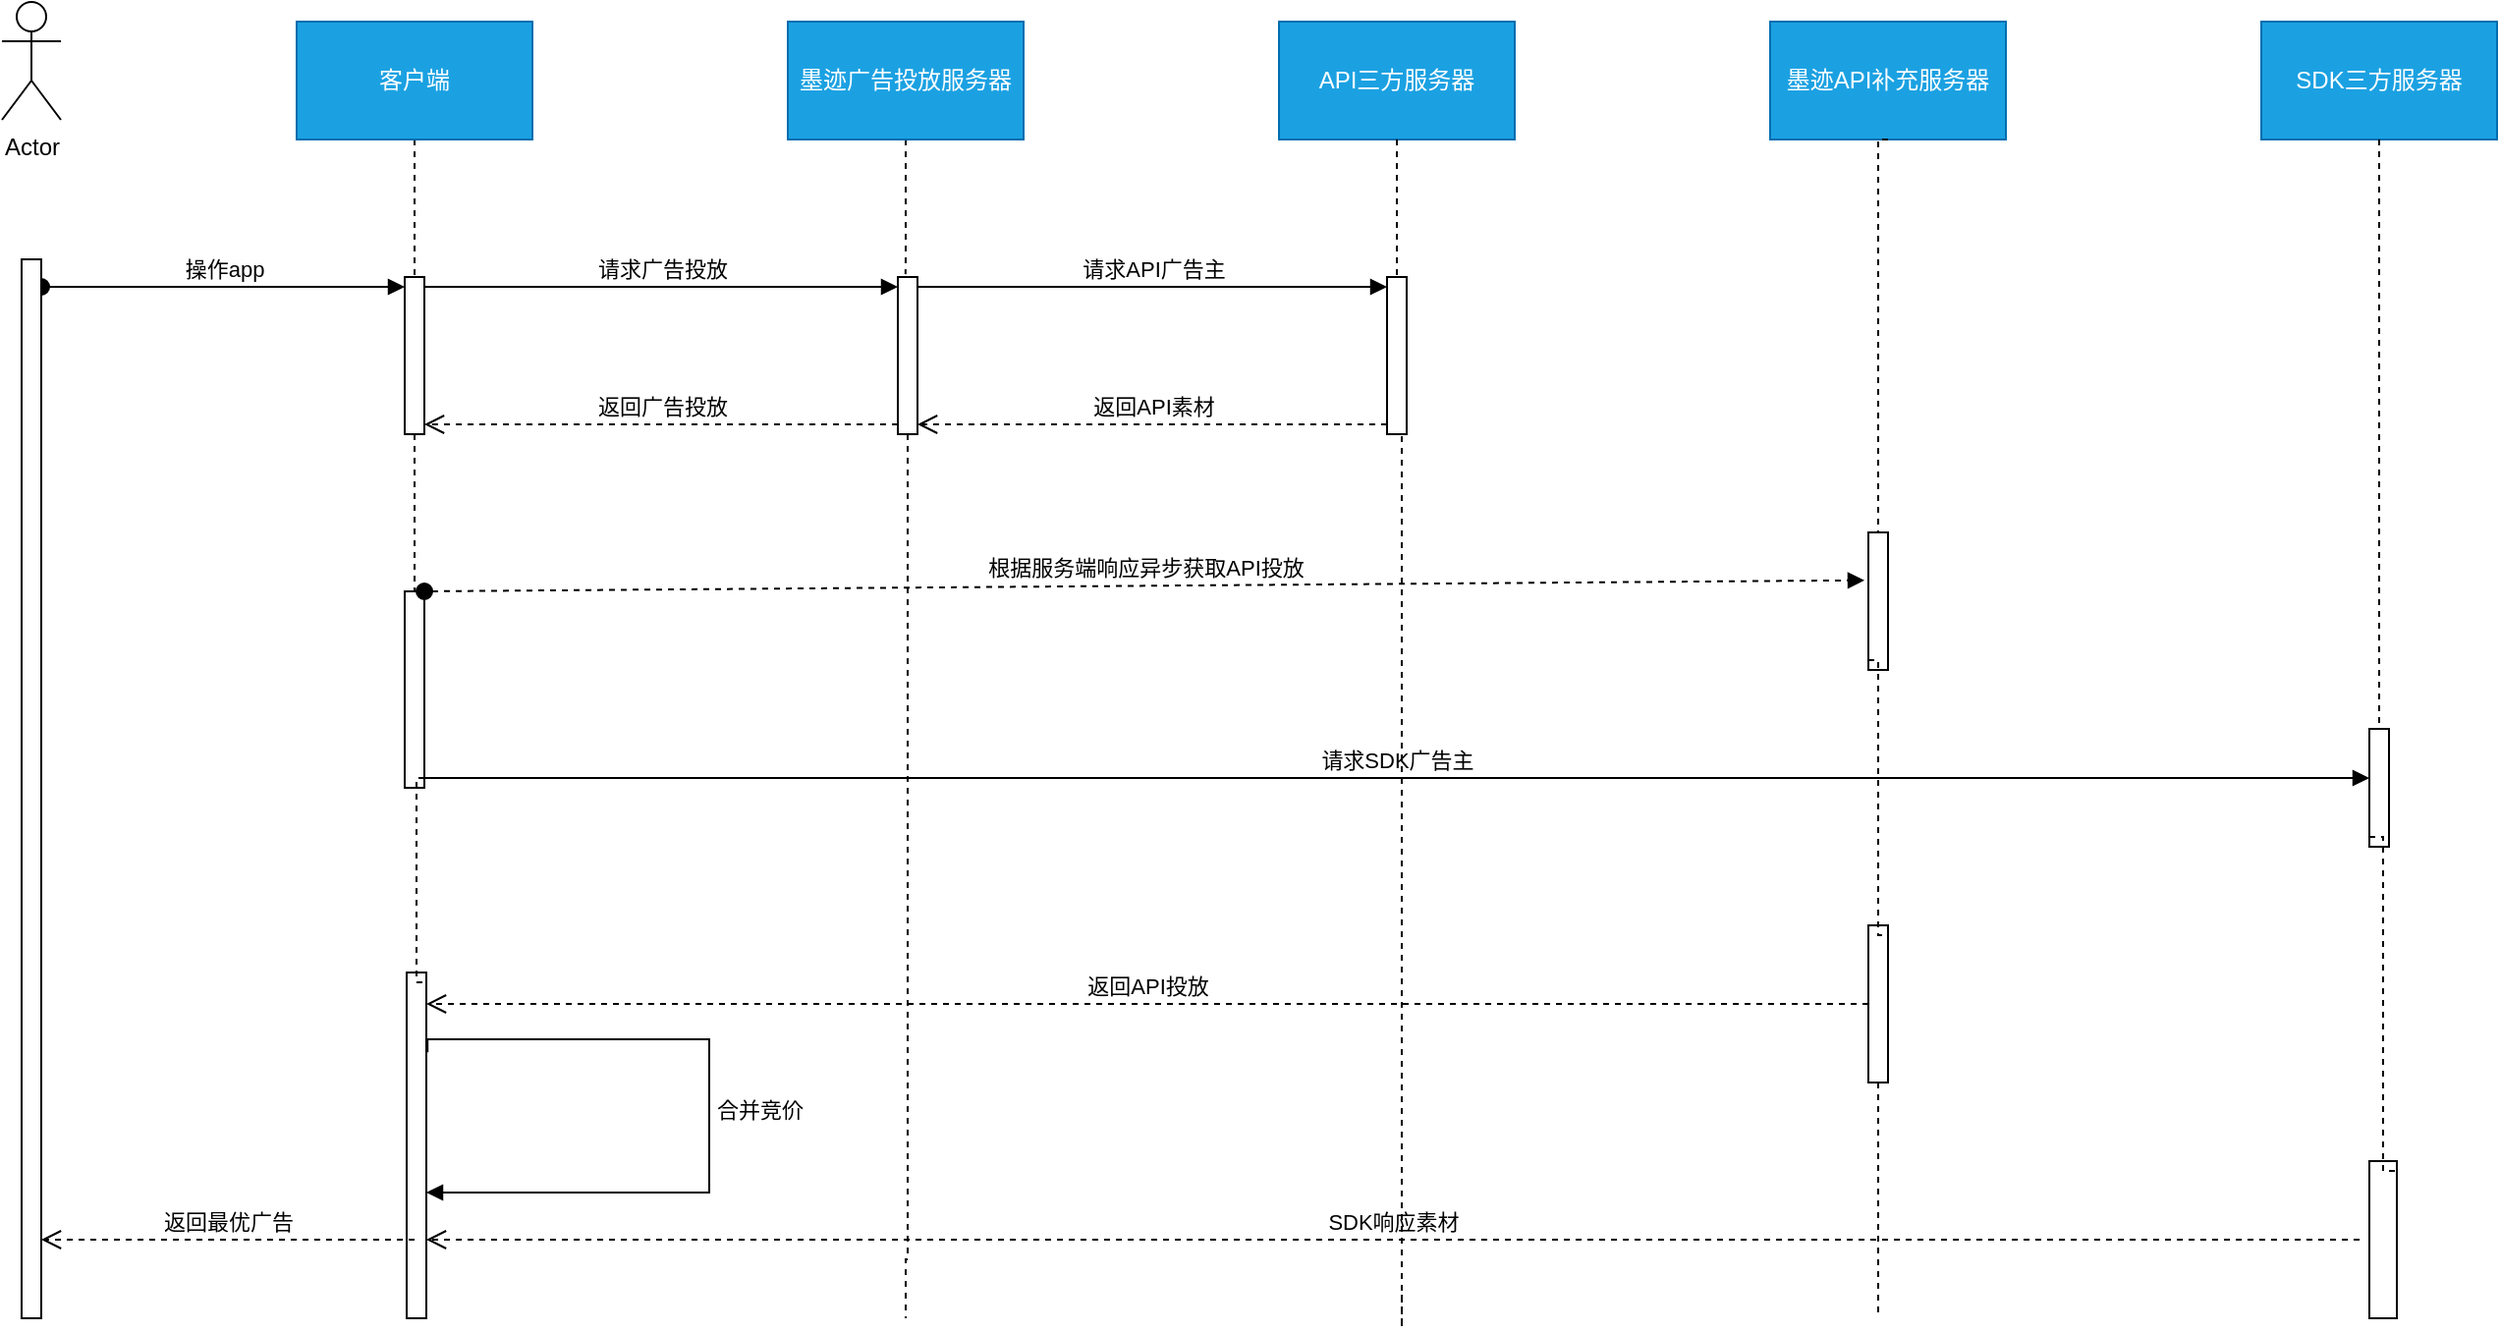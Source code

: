 <mxfile version="24.4.13" type="github">
  <diagram name="第 1 页" id="HzSBkqWgWHnyexicxSyE">
    <mxGraphModel dx="2385" dy="1240" grid="1" gridSize="10" guides="1" tooltips="1" connect="1" arrows="1" fold="1" page="1" pageScale="1" pageWidth="827" pageHeight="1169" math="0" shadow="0">
      <root>
        <mxCell id="0" />
        <mxCell id="1" parent="0" />
        <mxCell id="6FC0d5lqKqn48GtvSraL-1" value="Actor" style="shape=umlActor;verticalLabelPosition=bottom;verticalAlign=top;html=1;outlineConnect=0;" vertex="1" parent="1">
          <mxGeometry x="140" y="350" width="30" height="60" as="geometry" />
        </mxCell>
        <mxCell id="6FC0d5lqKqn48GtvSraL-16" value="" style="edgeStyle=orthogonalEdgeStyle;rounded=0;orthogonalLoop=1;jettySize=auto;html=1;dashed=1;endArrow=none;endFill=0;entryX=0.391;entryY=-0.018;entryDx=0;entryDy=0;entryPerimeter=0;" edge="1" parent="1" source="6FC0d5lqKqn48GtvSraL-2" target="6FC0d5lqKqn48GtvSraL-13">
          <mxGeometry relative="1" as="geometry">
            <mxPoint x="600" y="530" as="targetPoint" />
            <Array as="points">
              <mxPoint x="600" y="480" />
              <mxPoint x="599" y="480" />
            </Array>
          </mxGeometry>
        </mxCell>
        <mxCell id="6FC0d5lqKqn48GtvSraL-2" value="墨迹广告投放服务器" style="rounded=0;whiteSpace=wrap;html=1;fillColor=#1ba1e2;fontColor=#ffffff;strokeColor=#006EAF;" vertex="1" parent="1">
          <mxGeometry x="540" y="360" width="120" height="60" as="geometry" />
        </mxCell>
        <mxCell id="6FC0d5lqKqn48GtvSraL-3" value="API三方服务器" style="rounded=0;whiteSpace=wrap;html=1;fillColor=#1ba1e2;fontColor=#ffffff;strokeColor=#006EAF;" vertex="1" parent="1">
          <mxGeometry x="790" y="360" width="120" height="60" as="geometry" />
        </mxCell>
        <mxCell id="6FC0d5lqKqn48GtvSraL-11" style="edgeStyle=orthogonalEdgeStyle;rounded=0;orthogonalLoop=1;jettySize=auto;html=1;dashed=1;endArrow=none;endFill=0;" edge="1" parent="1" source="6FC0d5lqKqn48GtvSraL-4" target="6FC0d5lqKqn48GtvSraL-7">
          <mxGeometry relative="1" as="geometry">
            <Array as="points">
              <mxPoint x="350" y="490" />
              <mxPoint x="350" y="490" />
            </Array>
          </mxGeometry>
        </mxCell>
        <mxCell id="6FC0d5lqKqn48GtvSraL-4" value="客户端" style="rounded=0;whiteSpace=wrap;html=1;fillColor=#1ba1e2;fontColor=#ffffff;strokeColor=#006EAF;" vertex="1" parent="1">
          <mxGeometry x="290" y="360" width="120" height="60" as="geometry" />
        </mxCell>
        <mxCell id="6FC0d5lqKqn48GtvSraL-5" value="SDK三方服务器" style="rounded=0;whiteSpace=wrap;html=1;fillColor=#1ba1e2;fontColor=#ffffff;strokeColor=#006EAF;" vertex="1" parent="1">
          <mxGeometry x="1290" y="360" width="120" height="60" as="geometry" />
        </mxCell>
        <mxCell id="6FC0d5lqKqn48GtvSraL-6" value="墨迹API补充服务器" style="rounded=0;whiteSpace=wrap;html=1;fillColor=#1ba1e2;fontColor=#ffffff;strokeColor=#006EAF;" vertex="1" parent="1">
          <mxGeometry x="1040" y="360" width="120" height="60" as="geometry" />
        </mxCell>
        <mxCell id="6FC0d5lqKqn48GtvSraL-7" value="" style="html=1;points=[[0,0,0,0,5],[0,1,0,0,-5],[1,0,0,0,5],[1,1,0,0,-5]];perimeter=orthogonalPerimeter;outlineConnect=0;targetShapes=umlLifeline;portConstraint=eastwest;newEdgeStyle={&quot;curved&quot;:0,&quot;rounded&quot;:0};" vertex="1" parent="1">
          <mxGeometry x="345" y="490" width="10" height="80" as="geometry" />
        </mxCell>
        <mxCell id="6FC0d5lqKqn48GtvSraL-8" value="操作app" style="html=1;verticalAlign=bottom;startArrow=oval;endArrow=block;startSize=8;curved=0;rounded=0;entryX=0;entryY=0;entryDx=0;entryDy=5;" edge="1" target="6FC0d5lqKqn48GtvSraL-7" parent="1" source="6FC0d5lqKqn48GtvSraL-9">
          <mxGeometry relative="1" as="geometry">
            <mxPoint x="190" y="490" as="sourcePoint" />
          </mxGeometry>
        </mxCell>
        <mxCell id="6FC0d5lqKqn48GtvSraL-9" value="" style="html=1;points=[[0,0,0,0,5],[0,1,0,0,-5],[1,0,0,0,5],[1,1,0,0,-5]];perimeter=orthogonalPerimeter;outlineConnect=0;targetShapes=umlLifeline;portConstraint=eastwest;newEdgeStyle={&quot;curved&quot;:0,&quot;rounded&quot;:0};" vertex="1" parent="1">
          <mxGeometry x="150" y="481" width="10" height="539" as="geometry" />
        </mxCell>
        <mxCell id="6FC0d5lqKqn48GtvSraL-13" value="" style="html=1;points=[[0,0,0,0,5],[0,1,0,0,-5],[1,0,0,0,5],[1,1,0,0,-5]];perimeter=orthogonalPerimeter;outlineConnect=0;targetShapes=umlLifeline;portConstraint=eastwest;newEdgeStyle={&quot;curved&quot;:0,&quot;rounded&quot;:0};" vertex="1" parent="1">
          <mxGeometry x="596" y="490" width="10" height="80" as="geometry" />
        </mxCell>
        <mxCell id="6FC0d5lqKqn48GtvSraL-14" value="请求广告投放" style="html=1;verticalAlign=bottom;endArrow=block;curved=0;rounded=0;entryX=0;entryY=0;entryDx=0;entryDy=5;exitX=1;exitY=0;exitDx=0;exitDy=5;exitPerimeter=0;" edge="1" target="6FC0d5lqKqn48GtvSraL-13" parent="1" source="6FC0d5lqKqn48GtvSraL-7">
          <mxGeometry relative="1" as="geometry">
            <mxPoint x="525" y="486" as="sourcePoint" />
          </mxGeometry>
        </mxCell>
        <mxCell id="6FC0d5lqKqn48GtvSraL-15" value="返回广告投放" style="html=1;verticalAlign=bottom;endArrow=open;dashed=1;endSize=8;curved=0;rounded=0;exitX=0;exitY=1;exitDx=0;exitDy=-5;entryX=1;entryY=1;entryDx=0;entryDy=-5;entryPerimeter=0;" edge="1" source="6FC0d5lqKqn48GtvSraL-13" parent="1" target="6FC0d5lqKqn48GtvSraL-7">
          <mxGeometry relative="1" as="geometry">
            <mxPoint x="525" y="556" as="targetPoint" />
          </mxGeometry>
        </mxCell>
        <mxCell id="6FC0d5lqKqn48GtvSraL-20" value="" style="html=1;points=[[0,0,0,0,5],[0,1,0,0,-5],[1,0,0,0,5],[1,1,0,0,-5]];perimeter=orthogonalPerimeter;outlineConnect=0;targetShapes=umlLifeline;portConstraint=eastwest;newEdgeStyle={&quot;curved&quot;:0,&quot;rounded&quot;:0};" vertex="1" parent="1">
          <mxGeometry x="845" y="490" width="10" height="80" as="geometry" />
        </mxCell>
        <mxCell id="6FC0d5lqKqn48GtvSraL-21" value="请求API广告主" style="html=1;verticalAlign=bottom;endArrow=block;curved=0;rounded=0;entryX=0;entryY=0;entryDx=0;entryDy=5;exitX=1;exitY=0;exitDx=0;exitDy=5;exitPerimeter=0;" edge="1" target="6FC0d5lqKqn48GtvSraL-20" parent="1" source="6FC0d5lqKqn48GtvSraL-13">
          <mxGeometry relative="1" as="geometry">
            <mxPoint x="775" y="495" as="sourcePoint" />
          </mxGeometry>
        </mxCell>
        <mxCell id="6FC0d5lqKqn48GtvSraL-22" value="返回API素材" style="html=1;verticalAlign=bottom;endArrow=open;dashed=1;endSize=8;curved=0;rounded=0;exitX=0;exitY=1;exitDx=0;exitDy=-5;entryX=1;entryY=1;entryDx=0;entryDy=-5;entryPerimeter=0;" edge="1" source="6FC0d5lqKqn48GtvSraL-20" parent="1" target="6FC0d5lqKqn48GtvSraL-13">
          <mxGeometry relative="1" as="geometry">
            <mxPoint x="775" y="565" as="targetPoint" />
          </mxGeometry>
        </mxCell>
        <mxCell id="6FC0d5lqKqn48GtvSraL-24" value="" style="edgeStyle=orthogonalEdgeStyle;rounded=0;orthogonalLoop=1;jettySize=auto;html=1;dashed=1;endArrow=none;endFill=0;entryX=0.5;entryY=0;entryDx=0;entryDy=0;entryPerimeter=0;" edge="1" parent="1" source="6FC0d5lqKqn48GtvSraL-3" target="6FC0d5lqKqn48GtvSraL-20">
          <mxGeometry relative="1" as="geometry">
            <mxPoint x="1000" y="381" as="sourcePoint" />
            <mxPoint x="850" y="481" as="targetPoint" />
            <Array as="points" />
          </mxGeometry>
        </mxCell>
        <mxCell id="6FC0d5lqKqn48GtvSraL-25" value="" style="html=1;points=[[0,0,0,0,5],[0,1,0,0,-5],[1,0,0,0,5],[1,1,0,0,-5]];perimeter=orthogonalPerimeter;outlineConnect=0;targetShapes=umlLifeline;portConstraint=eastwest;newEdgeStyle={&quot;curved&quot;:0,&quot;rounded&quot;:0};" vertex="1" parent="1">
          <mxGeometry x="345" y="650" width="10" height="100" as="geometry" />
        </mxCell>
        <mxCell id="6FC0d5lqKqn48GtvSraL-26" style="edgeStyle=orthogonalEdgeStyle;rounded=0;orthogonalLoop=1;jettySize=auto;html=1;dashed=1;endArrow=none;endFill=0;" edge="1" parent="1" source="6FC0d5lqKqn48GtvSraL-7" target="6FC0d5lqKqn48GtvSraL-25">
          <mxGeometry relative="1" as="geometry">
            <mxPoint x="360" y="430" as="sourcePoint" />
            <mxPoint x="360" y="500" as="targetPoint" />
            <Array as="points">
              <mxPoint x="350" y="620" />
              <mxPoint x="350" y="620" />
            </Array>
          </mxGeometry>
        </mxCell>
        <mxCell id="6FC0d5lqKqn48GtvSraL-28" value="" style="html=1;points=[[0,0,0,0,5],[0,1,0,0,-5],[1,0,0,0,5],[1,1,0,0,-5]];perimeter=orthogonalPerimeter;outlineConnect=0;targetShapes=umlLifeline;portConstraint=eastwest;newEdgeStyle={&quot;curved&quot;:0,&quot;rounded&quot;:0};" vertex="1" parent="1">
          <mxGeometry x="1090" y="620" width="10" height="70" as="geometry" />
        </mxCell>
        <mxCell id="6FC0d5lqKqn48GtvSraL-29" value="" style="edgeStyle=orthogonalEdgeStyle;rounded=0;orthogonalLoop=1;jettySize=auto;html=1;dashed=1;endArrow=none;endFill=0;exitX=0.5;exitY=1;exitDx=0;exitDy=0;" edge="1" parent="1" source="6FC0d5lqKqn48GtvSraL-6" target="6FC0d5lqKqn48GtvSraL-28">
          <mxGeometry relative="1" as="geometry">
            <mxPoint x="860" y="430" as="sourcePoint" />
            <mxPoint x="860" y="500" as="targetPoint" />
            <Array as="points">
              <mxPoint x="1095" y="420" />
            </Array>
          </mxGeometry>
        </mxCell>
        <mxCell id="6FC0d5lqKqn48GtvSraL-30" value="根据服务端响应异步获取API投放" style="html=1;verticalAlign=bottom;startArrow=oval;startFill=1;endArrow=block;startSize=8;curved=0;rounded=0;dashed=1;entryX=-0.2;entryY=0.348;entryDx=0;entryDy=0;entryPerimeter=0;" edge="1" parent="1" source="6FC0d5lqKqn48GtvSraL-25" target="6FC0d5lqKqn48GtvSraL-28">
          <mxGeometry x="0.001" width="60" relative="1" as="geometry">
            <mxPoint x="360" y="660" as="sourcePoint" />
            <mxPoint x="420" y="660" as="targetPoint" />
            <mxPoint as="offset" />
          </mxGeometry>
        </mxCell>
        <mxCell id="6FC0d5lqKqn48GtvSraL-31" value="" style="html=1;points=[[0,0,0,0,5],[0,1,0,0,-5],[1,0,0,0,5],[1,1,0,0,-5]];perimeter=orthogonalPerimeter;outlineConnect=0;targetShapes=umlLifeline;portConstraint=eastwest;newEdgeStyle={&quot;curved&quot;:0,&quot;rounded&quot;:0};" vertex="1" parent="1">
          <mxGeometry x="1345" y="720" width="10" height="60" as="geometry" />
        </mxCell>
        <mxCell id="6FC0d5lqKqn48GtvSraL-33" value="" style="edgeStyle=orthogonalEdgeStyle;rounded=0;orthogonalLoop=1;jettySize=auto;html=1;dashed=1;endArrow=none;endFill=0;exitX=0.5;exitY=1;exitDx=0;exitDy=0;" edge="1" parent="1" source="6FC0d5lqKqn48GtvSraL-5" target="6FC0d5lqKqn48GtvSraL-31">
          <mxGeometry relative="1" as="geometry">
            <mxPoint x="1110" y="430" as="sourcePoint" />
            <mxPoint x="1105" y="500" as="targetPoint" />
            <Array as="points">
              <mxPoint x="1350" y="460" />
              <mxPoint x="1350" y="460" />
            </Array>
          </mxGeometry>
        </mxCell>
        <mxCell id="6FC0d5lqKqn48GtvSraL-34" value="返回API投放" style="html=1;verticalAlign=bottom;endArrow=open;dashed=1;endSize=8;curved=0;rounded=0;" edge="1" parent="1" source="6FC0d5lqKqn48GtvSraL-36" target="6FC0d5lqKqn48GtvSraL-40">
          <mxGeometry relative="1" as="geometry">
            <mxPoint x="370" y="880" as="targetPoint" />
            <mxPoint x="1100" y="1060" as="sourcePoint" />
          </mxGeometry>
        </mxCell>
        <mxCell id="6FC0d5lqKqn48GtvSraL-35" value="请求SDK广告主" style="html=1;verticalAlign=bottom;endArrow=block;curved=0;rounded=0;exitX=1;exitY=1;exitDx=0;exitDy=-5;exitPerimeter=0;" edge="1" parent="1" source="6FC0d5lqKqn48GtvSraL-25" target="6FC0d5lqKqn48GtvSraL-31">
          <mxGeometry relative="1" as="geometry">
            <mxPoint x="616" y="505" as="sourcePoint" />
            <mxPoint x="855" y="505" as="targetPoint" />
          </mxGeometry>
        </mxCell>
        <mxCell id="6FC0d5lqKqn48GtvSraL-36" value="" style="html=1;points=[[0,0,0,0,5],[0,1,0,0,-5],[1,0,0,0,5],[1,1,0,0,-5]];perimeter=orthogonalPerimeter;outlineConnect=0;targetShapes=umlLifeline;portConstraint=eastwest;newEdgeStyle={&quot;curved&quot;:0,&quot;rounded&quot;:0};" vertex="1" parent="1">
          <mxGeometry x="1090" y="820" width="10" height="80" as="geometry" />
        </mxCell>
        <mxCell id="6FC0d5lqKqn48GtvSraL-37" value="" style="html=1;points=[[0,0,0,0,5],[0,1,0,0,-5],[1,0,0,0,5],[1,1,0,0,-5]];perimeter=orthogonalPerimeter;outlineConnect=0;targetShapes=umlLifeline;portConstraint=eastwest;newEdgeStyle={&quot;curved&quot;:0,&quot;rounded&quot;:0};" vertex="1" parent="1">
          <mxGeometry x="1345" y="940" width="14" height="80" as="geometry" />
        </mxCell>
        <mxCell id="6FC0d5lqKqn48GtvSraL-38" style="edgeStyle=orthogonalEdgeStyle;rounded=0;orthogonalLoop=1;jettySize=auto;html=1;dashed=1;endArrow=none;endFill=0;exitX=0;exitY=1;exitDx=0;exitDy=-5;exitPerimeter=0;entryX=1;entryY=0;entryDx=0;entryDy=5;entryPerimeter=0;" edge="1" parent="1" source="6FC0d5lqKqn48GtvSraL-28" target="6FC0d5lqKqn48GtvSraL-36">
          <mxGeometry relative="1" as="geometry">
            <mxPoint x="830" y="860" as="sourcePoint" />
            <mxPoint x="830" y="940" as="targetPoint" />
            <Array as="points">
              <mxPoint x="1095" y="685" />
              <mxPoint x="1095" y="825" />
            </Array>
          </mxGeometry>
        </mxCell>
        <mxCell id="6FC0d5lqKqn48GtvSraL-40" value="" style="html=1;points=[[0,0,0,0,5],[0,1,0,0,-5],[1,0,0,0,5],[1,1,0,0,-5]];perimeter=orthogonalPerimeter;outlineConnect=0;targetShapes=umlLifeline;portConstraint=eastwest;newEdgeStyle={&quot;curved&quot;:0,&quot;rounded&quot;:0};" vertex="1" parent="1">
          <mxGeometry x="346" y="844" width="10" height="176" as="geometry" />
        </mxCell>
        <mxCell id="6FC0d5lqKqn48GtvSraL-41" value="SDK响应素材" style="html=1;verticalAlign=bottom;endArrow=open;dashed=1;endSize=8;curved=0;rounded=0;exitX=-0.357;exitY=0.5;exitDx=0;exitDy=0;exitPerimeter=0;" edge="1" parent="1" source="6FC0d5lqKqn48GtvSraL-37" target="6FC0d5lqKqn48GtvSraL-40">
          <mxGeometry relative="1" as="geometry">
            <mxPoint x="390" y="960" as="targetPoint" />
            <mxPoint x="1340" y="960" as="sourcePoint" />
          </mxGeometry>
        </mxCell>
        <mxCell id="6FC0d5lqKqn48GtvSraL-43" style="edgeStyle=orthogonalEdgeStyle;rounded=0;orthogonalLoop=1;jettySize=auto;html=1;dashed=1;endArrow=none;endFill=0;exitX=1;exitY=1;exitDx=0;exitDy=-5;exitPerimeter=0;entryX=1;entryY=0;entryDx=0;entryDy=5;entryPerimeter=0;" edge="1" parent="1" source="6FC0d5lqKqn48GtvSraL-25" target="6FC0d5lqKqn48GtvSraL-40">
          <mxGeometry relative="1" as="geometry">
            <mxPoint x="210" y="780" as="sourcePoint" />
            <mxPoint x="210" y="860" as="targetPoint" />
            <Array as="points">
              <mxPoint x="351" y="745" />
              <mxPoint x="351" y="849" />
            </Array>
          </mxGeometry>
        </mxCell>
        <mxCell id="6FC0d5lqKqn48GtvSraL-44" style="edgeStyle=orthogonalEdgeStyle;rounded=0;orthogonalLoop=1;jettySize=auto;html=1;dashed=1;endArrow=none;endFill=0;exitX=0;exitY=1;exitDx=0;exitDy=-5;exitPerimeter=0;" edge="1" parent="1" source="6FC0d5lqKqn48GtvSraL-31">
          <mxGeometry relative="1" as="geometry">
            <mxPoint x="1180" y="610" as="sourcePoint" />
            <mxPoint x="1360" y="945" as="targetPoint" />
            <Array as="points">
              <mxPoint x="1352" y="775" />
              <mxPoint x="1352" y="945" />
            </Array>
          </mxGeometry>
        </mxCell>
        <mxCell id="6FC0d5lqKqn48GtvSraL-46" value="合并竞价" style="html=1;align=left;spacingLeft=2;endArrow=block;rounded=0;edgeStyle=orthogonalEdgeStyle;curved=0;rounded=0;exitX=1.062;exitY=0.231;exitDx=0;exitDy=0;exitPerimeter=0;" edge="1" target="6FC0d5lqKqn48GtvSraL-40" parent="1" source="6FC0d5lqKqn48GtvSraL-40">
          <mxGeometry relative="1" as="geometry">
            <mxPoint x="580" y="730" as="sourcePoint" />
            <Array as="points">
              <mxPoint x="500" y="878" />
              <mxPoint x="500" y="956" />
            </Array>
            <mxPoint x="680" y="950" as="targetPoint" />
          </mxGeometry>
        </mxCell>
        <mxCell id="6FC0d5lqKqn48GtvSraL-49" value="返回最优广告" style="html=1;verticalAlign=bottom;endArrow=open;dashed=1;endSize=8;curved=0;rounded=0;" edge="1" parent="1" target="6FC0d5lqKqn48GtvSraL-9">
          <mxGeometry relative="1" as="geometry">
            <mxPoint x="210" y="1060" as="targetPoint" />
            <mxPoint x="350" y="980" as="sourcePoint" />
          </mxGeometry>
        </mxCell>
        <mxCell id="6FC0d5lqKqn48GtvSraL-50" value="" style="edgeStyle=orthogonalEdgeStyle;rounded=0;orthogonalLoop=1;jettySize=auto;html=1;dashed=1;endArrow=none;endFill=0;" edge="1" parent="1" source="6FC0d5lqKqn48GtvSraL-13">
          <mxGeometry relative="1" as="geometry">
            <mxPoint x="1160" y="430" as="sourcePoint" />
            <mxPoint x="600" y="1020" as="targetPoint" />
            <Array as="points">
              <mxPoint x="601" y="990" />
              <mxPoint x="600" y="1000" />
            </Array>
          </mxGeometry>
        </mxCell>
        <mxCell id="6FC0d5lqKqn48GtvSraL-51" value="" style="edgeStyle=orthogonalEdgeStyle;rounded=0;orthogonalLoop=1;jettySize=auto;html=1;dashed=1;endArrow=none;endFill=0;exitX=0;exitY=1;exitDx=0;exitDy=-5;exitPerimeter=0;" edge="1" parent="1">
          <mxGeometry relative="1" as="geometry">
            <mxPoint x="847.5" y="570" as="sourcePoint" />
            <mxPoint x="852.5" y="1005" as="targetPoint" />
            <Array as="points">
              <mxPoint x="852.5" y="570" />
              <mxPoint x="852.5" y="1025" />
            </Array>
          </mxGeometry>
        </mxCell>
        <mxCell id="6FC0d5lqKqn48GtvSraL-52" value="" style="edgeStyle=orthogonalEdgeStyle;rounded=0;orthogonalLoop=1;jettySize=auto;html=1;dashed=1;endArrow=none;endFill=0;" edge="1" parent="1" source="6FC0d5lqKqn48GtvSraL-36">
          <mxGeometry relative="1" as="geometry">
            <mxPoint x="1095" y="910" as="sourcePoint" />
            <mxPoint x="1095" y="1020" as="targetPoint" />
            <Array as="points">
              <mxPoint x="1095" y="960" />
              <mxPoint x="1095" y="960" />
            </Array>
          </mxGeometry>
        </mxCell>
      </root>
    </mxGraphModel>
  </diagram>
</mxfile>
